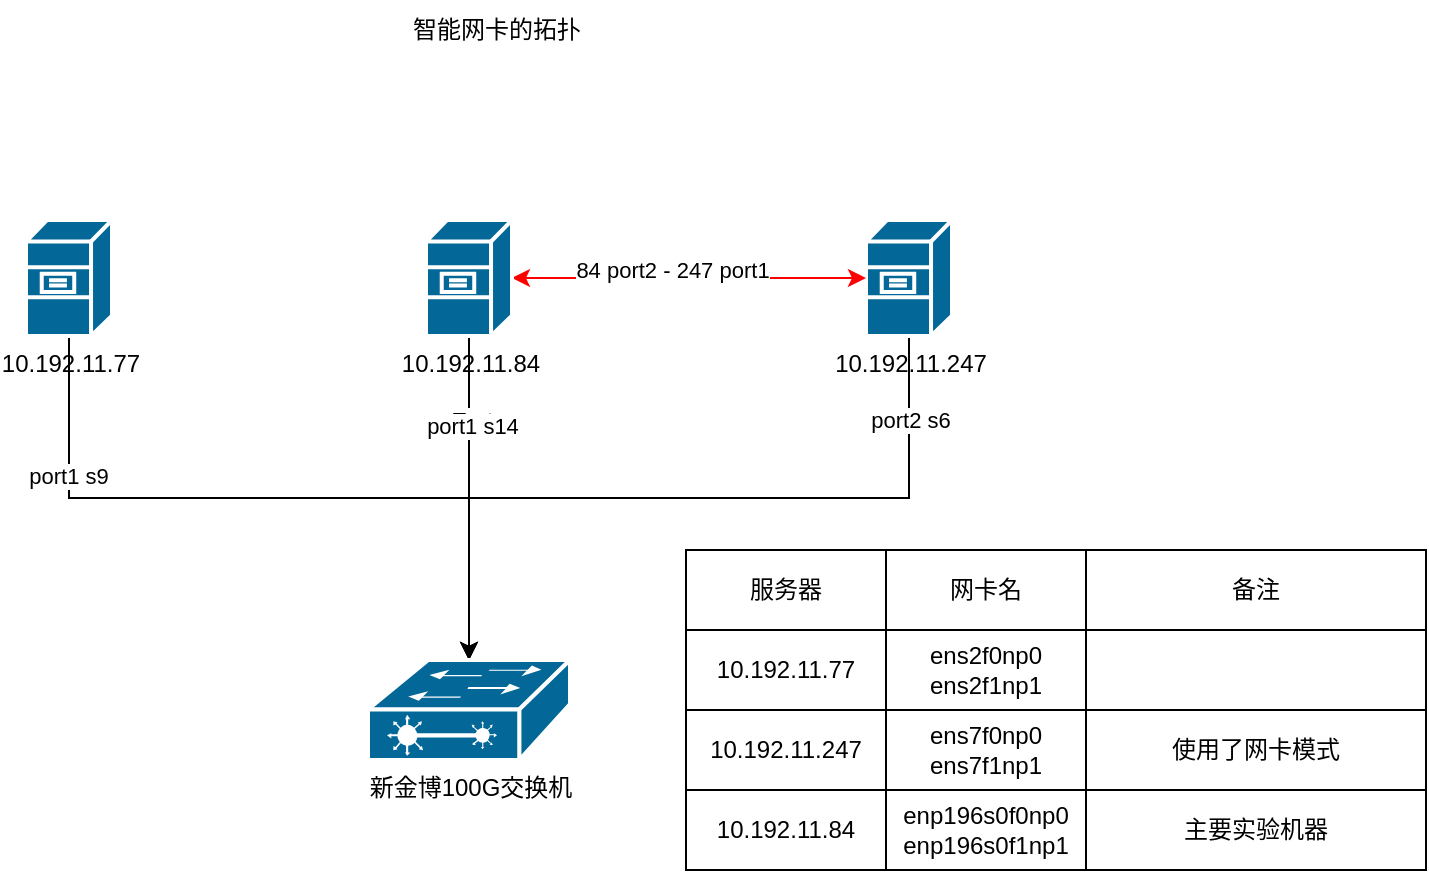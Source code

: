 <mxfile version="21.6.9" type="github">
  <diagram name="第 1 页" id="FCmfWpZ5whEIxyPbGNZS">
    <mxGraphModel dx="1020" dy="462" grid="1" gridSize="10" guides="1" tooltips="1" connect="1" arrows="1" fold="1" page="1" pageScale="1" pageWidth="827" pageHeight="1169" math="0" shadow="0">
      <root>
        <mxCell id="0" />
        <mxCell id="1" parent="0" />
        <mxCell id="ZADDUnvQJP96VwfUDvQW-6" style="edgeStyle=orthogonalEdgeStyle;rounded=0;orthogonalLoop=1;jettySize=auto;html=1;exitX=0.5;exitY=1;exitDx=0;exitDy=0;exitPerimeter=0;" parent="1" source="ZADDUnvQJP96VwfUDvQW-1" target="ZADDUnvQJP96VwfUDvQW-5" edge="1">
          <mxGeometry relative="1" as="geometry" />
        </mxCell>
        <mxCell id="1vBVMhxvRLJurlo1liPz-3" value="port1 s9" style="edgeLabel;html=1;align=center;verticalAlign=middle;resizable=0;points=[];" parent="ZADDUnvQJP96VwfUDvQW-6" vertex="1" connectable="0">
          <mxGeometry x="-0.619" y="-1" relative="1" as="geometry">
            <mxPoint y="1" as="offset" />
          </mxGeometry>
        </mxCell>
        <mxCell id="ZADDUnvQJP96VwfUDvQW-1" value="10.192.11.77&lt;br&gt;" style="shape=mxgraph.cisco.servers.file_server;sketch=0;html=1;pointerEvents=1;dashed=0;fillColor=#036897;strokeColor=#ffffff;strokeWidth=2;verticalLabelPosition=bottom;verticalAlign=top;align=center;outlineConnect=0;" parent="1" vertex="1">
          <mxGeometry x="80" y="260" width="43" height="58" as="geometry" />
        </mxCell>
        <mxCell id="ZADDUnvQJP96VwfUDvQW-8" style="edgeStyle=orthogonalEdgeStyle;rounded=0;orthogonalLoop=1;jettySize=auto;html=1;exitX=0.5;exitY=1;exitDx=0;exitDy=0;exitPerimeter=0;entryX=0.5;entryY=0;entryDx=0;entryDy=0;entryPerimeter=0;" parent="1" source="ZADDUnvQJP96VwfUDvQW-2" target="ZADDUnvQJP96VwfUDvQW-5" edge="1">
          <mxGeometry relative="1" as="geometry" />
        </mxCell>
        <mxCell id="1vBVMhxvRLJurlo1liPz-5" value="port2 s6" style="edgeLabel;html=1;align=center;verticalAlign=middle;resizable=0;points=[];" parent="ZADDUnvQJP96VwfUDvQW-8" vertex="1" connectable="0">
          <mxGeometry x="-0.783" relative="1" as="geometry">
            <mxPoint as="offset" />
          </mxGeometry>
        </mxCell>
        <mxCell id="ZADDUnvQJP96VwfUDvQW-2" value="10.192.11.247" style="shape=mxgraph.cisco.servers.file_server;sketch=0;html=1;pointerEvents=1;dashed=0;fillColor=#036897;strokeColor=#ffffff;strokeWidth=2;verticalLabelPosition=bottom;verticalAlign=top;align=center;outlineConnect=0;" parent="1" vertex="1">
          <mxGeometry x="500" y="260" width="43" height="58" as="geometry" />
        </mxCell>
        <mxCell id="ZADDUnvQJP96VwfUDvQW-7" style="edgeStyle=orthogonalEdgeStyle;rounded=0;orthogonalLoop=1;jettySize=auto;html=1;exitX=0.5;exitY=1;exitDx=0;exitDy=0;exitPerimeter=0;entryX=0.5;entryY=0;entryDx=0;entryDy=0;entryPerimeter=0;" parent="1" source="ZADDUnvQJP96VwfUDvQW-3" target="ZADDUnvQJP96VwfUDvQW-5" edge="1">
          <mxGeometry relative="1" as="geometry" />
        </mxCell>
        <mxCell id="ZADDUnvQJP96VwfUDvQW-9" value="Text" style="edgeLabel;html=1;align=center;verticalAlign=middle;resizable=0;points=[];" parent="ZADDUnvQJP96VwfUDvQW-7" vertex="1" connectable="0">
          <mxGeometry x="-0.481" y="1" relative="1" as="geometry">
            <mxPoint as="offset" />
          </mxGeometry>
        </mxCell>
        <mxCell id="1vBVMhxvRLJurlo1liPz-4" value="port1 s14" style="edgeLabel;html=1;align=center;verticalAlign=middle;resizable=0;points=[];" parent="ZADDUnvQJP96VwfUDvQW-7" vertex="1" connectable="0">
          <mxGeometry x="-0.463" y="1" relative="1" as="geometry">
            <mxPoint y="1" as="offset" />
          </mxGeometry>
        </mxCell>
        <mxCell id="1vBVMhxvRLJurlo1liPz-1" style="edgeStyle=orthogonalEdgeStyle;rounded=0;orthogonalLoop=1;jettySize=auto;html=1;exitX=1;exitY=0.5;exitDx=0;exitDy=0;exitPerimeter=0;entryX=0;entryY=0.5;entryDx=0;entryDy=0;entryPerimeter=0;strokeColor=#FF0000;startArrow=classic;startFill=1;" parent="1" source="ZADDUnvQJP96VwfUDvQW-3" target="ZADDUnvQJP96VwfUDvQW-2" edge="1">
          <mxGeometry relative="1" as="geometry" />
        </mxCell>
        <mxCell id="1vBVMhxvRLJurlo1liPz-2" value="84 port2 - 247 port1" style="edgeLabel;html=1;align=center;verticalAlign=middle;resizable=0;points=[];" parent="1vBVMhxvRLJurlo1liPz-1" vertex="1" connectable="0">
          <mxGeometry x="-0.096" y="4" relative="1" as="geometry">
            <mxPoint as="offset" />
          </mxGeometry>
        </mxCell>
        <mxCell id="ZADDUnvQJP96VwfUDvQW-3" value="10.192.11.84" style="shape=mxgraph.cisco.servers.file_server;sketch=0;html=1;pointerEvents=1;dashed=0;fillColor=#036897;strokeColor=#ffffff;strokeWidth=2;verticalLabelPosition=bottom;verticalAlign=top;align=center;outlineConnect=0;" parent="1" vertex="1">
          <mxGeometry x="280" y="260" width="43" height="58" as="geometry" />
        </mxCell>
        <mxCell id="ZADDUnvQJP96VwfUDvQW-4" value="智能网卡的拓扑" style="text;html=1;align=center;verticalAlign=middle;resizable=0;points=[];autosize=1;strokeColor=none;fillColor=none;" parent="1" vertex="1">
          <mxGeometry x="260" y="150" width="110" height="30" as="geometry" />
        </mxCell>
        <mxCell id="ZADDUnvQJP96VwfUDvQW-5" value="新金博100G交换机" style="shape=mxgraph.cisco.switches.layer_2_remote_switch;sketch=0;html=1;pointerEvents=1;dashed=0;fillColor=#036897;strokeColor=#ffffff;strokeWidth=2;verticalLabelPosition=bottom;verticalAlign=top;align=center;outlineConnect=0;" parent="1" vertex="1">
          <mxGeometry x="251" y="480" width="101" height="50" as="geometry" />
        </mxCell>
        <mxCell id="cGX6-xEVTuSWyRXUT2hf-2" value="" style="shape=table;startSize=0;container=1;collapsible=0;childLayout=tableLayout;" parent="1" vertex="1">
          <mxGeometry x="410" y="425" width="370" height="160" as="geometry" />
        </mxCell>
        <mxCell id="cGX6-xEVTuSWyRXUT2hf-3" value="" style="shape=tableRow;horizontal=0;startSize=0;swimlaneHead=0;swimlaneBody=0;strokeColor=inherit;top=0;left=0;bottom=0;right=0;collapsible=0;dropTarget=0;fillColor=none;points=[[0,0.5],[1,0.5]];portConstraint=eastwest;" parent="cGX6-xEVTuSWyRXUT2hf-2" vertex="1">
          <mxGeometry width="370" height="40" as="geometry" />
        </mxCell>
        <mxCell id="cGX6-xEVTuSWyRXUT2hf-4" value="服务器" style="shape=partialRectangle;html=1;whiteSpace=wrap;connectable=0;strokeColor=inherit;overflow=hidden;fillColor=none;top=0;left=0;bottom=0;right=0;pointerEvents=1;" parent="cGX6-xEVTuSWyRXUT2hf-3" vertex="1">
          <mxGeometry width="100" height="40" as="geometry">
            <mxRectangle width="100" height="40" as="alternateBounds" />
          </mxGeometry>
        </mxCell>
        <mxCell id="cGX6-xEVTuSWyRXUT2hf-5" value="网卡名" style="shape=partialRectangle;html=1;whiteSpace=wrap;connectable=0;strokeColor=inherit;overflow=hidden;fillColor=none;top=0;left=0;bottom=0;right=0;pointerEvents=1;" parent="cGX6-xEVTuSWyRXUT2hf-3" vertex="1">
          <mxGeometry x="100" width="100" height="40" as="geometry">
            <mxRectangle width="100" height="40" as="alternateBounds" />
          </mxGeometry>
        </mxCell>
        <mxCell id="cGX6-xEVTuSWyRXUT2hf-6" value="备注" style="shape=partialRectangle;html=1;whiteSpace=wrap;connectable=0;strokeColor=inherit;overflow=hidden;fillColor=none;top=0;left=0;bottom=0;right=0;pointerEvents=1;" parent="cGX6-xEVTuSWyRXUT2hf-3" vertex="1">
          <mxGeometry x="200" width="170" height="40" as="geometry">
            <mxRectangle width="170" height="40" as="alternateBounds" />
          </mxGeometry>
        </mxCell>
        <mxCell id="cGX6-xEVTuSWyRXUT2hf-7" value="" style="shape=tableRow;horizontal=0;startSize=0;swimlaneHead=0;swimlaneBody=0;strokeColor=inherit;top=0;left=0;bottom=0;right=0;collapsible=0;dropTarget=0;fillColor=none;points=[[0,0.5],[1,0.5]];portConstraint=eastwest;" parent="cGX6-xEVTuSWyRXUT2hf-2" vertex="1">
          <mxGeometry y="40" width="370" height="40" as="geometry" />
        </mxCell>
        <mxCell id="cGX6-xEVTuSWyRXUT2hf-8" value="10.192.11.77" style="shape=partialRectangle;html=1;whiteSpace=wrap;connectable=0;strokeColor=inherit;overflow=hidden;fillColor=none;top=0;left=0;bottom=0;right=0;pointerEvents=1;" parent="cGX6-xEVTuSWyRXUT2hf-7" vertex="1">
          <mxGeometry width="100" height="40" as="geometry">
            <mxRectangle width="100" height="40" as="alternateBounds" />
          </mxGeometry>
        </mxCell>
        <mxCell id="cGX6-xEVTuSWyRXUT2hf-9" value="ens2f0np0&lt;br&gt;ens2f1np1" style="shape=partialRectangle;html=1;whiteSpace=wrap;connectable=0;strokeColor=inherit;overflow=hidden;fillColor=none;top=0;left=0;bottom=0;right=0;pointerEvents=1;" parent="cGX6-xEVTuSWyRXUT2hf-7" vertex="1">
          <mxGeometry x="100" width="100" height="40" as="geometry">
            <mxRectangle width="100" height="40" as="alternateBounds" />
          </mxGeometry>
        </mxCell>
        <mxCell id="cGX6-xEVTuSWyRXUT2hf-10" value="" style="shape=partialRectangle;html=1;whiteSpace=wrap;connectable=0;strokeColor=inherit;overflow=hidden;fillColor=none;top=0;left=0;bottom=0;right=0;pointerEvents=1;" parent="cGX6-xEVTuSWyRXUT2hf-7" vertex="1">
          <mxGeometry x="200" width="170" height="40" as="geometry">
            <mxRectangle width="170" height="40" as="alternateBounds" />
          </mxGeometry>
        </mxCell>
        <mxCell id="cGX6-xEVTuSWyRXUT2hf-11" value="" style="shape=tableRow;horizontal=0;startSize=0;swimlaneHead=0;swimlaneBody=0;strokeColor=inherit;top=0;left=0;bottom=0;right=0;collapsible=0;dropTarget=0;fillColor=none;points=[[0,0.5],[1,0.5]];portConstraint=eastwest;" parent="cGX6-xEVTuSWyRXUT2hf-2" vertex="1">
          <mxGeometry y="80" width="370" height="40" as="geometry" />
        </mxCell>
        <mxCell id="cGX6-xEVTuSWyRXUT2hf-12" value="10.192.11.247" style="shape=partialRectangle;html=1;whiteSpace=wrap;connectable=0;strokeColor=inherit;overflow=hidden;fillColor=none;top=0;left=0;bottom=0;right=0;pointerEvents=1;" parent="cGX6-xEVTuSWyRXUT2hf-11" vertex="1">
          <mxGeometry width="100" height="40" as="geometry">
            <mxRectangle width="100" height="40" as="alternateBounds" />
          </mxGeometry>
        </mxCell>
        <mxCell id="cGX6-xEVTuSWyRXUT2hf-13" value="ens7f0np0&lt;br&gt;ens7f1np1" style="shape=partialRectangle;html=1;whiteSpace=wrap;connectable=0;strokeColor=inherit;overflow=hidden;fillColor=none;top=0;left=0;bottom=0;right=0;pointerEvents=1;" parent="cGX6-xEVTuSWyRXUT2hf-11" vertex="1">
          <mxGeometry x="100" width="100" height="40" as="geometry">
            <mxRectangle width="100" height="40" as="alternateBounds" />
          </mxGeometry>
        </mxCell>
        <mxCell id="cGX6-xEVTuSWyRXUT2hf-14" value="使用了网卡模式" style="shape=partialRectangle;html=1;whiteSpace=wrap;connectable=0;strokeColor=inherit;overflow=hidden;fillColor=none;top=0;left=0;bottom=0;right=0;pointerEvents=1;" parent="cGX6-xEVTuSWyRXUT2hf-11" vertex="1">
          <mxGeometry x="200" width="170" height="40" as="geometry">
            <mxRectangle width="170" height="40" as="alternateBounds" />
          </mxGeometry>
        </mxCell>
        <mxCell id="cGX6-xEVTuSWyRXUT2hf-15" style="shape=tableRow;horizontal=0;startSize=0;swimlaneHead=0;swimlaneBody=0;strokeColor=inherit;top=0;left=0;bottom=0;right=0;collapsible=0;dropTarget=0;fillColor=none;points=[[0,0.5],[1,0.5]];portConstraint=eastwest;" parent="cGX6-xEVTuSWyRXUT2hf-2" vertex="1">
          <mxGeometry y="120" width="370" height="40" as="geometry" />
        </mxCell>
        <mxCell id="cGX6-xEVTuSWyRXUT2hf-16" value="10.192.11.84" style="shape=partialRectangle;html=1;whiteSpace=wrap;connectable=0;strokeColor=inherit;overflow=hidden;fillColor=none;top=0;left=0;bottom=0;right=0;pointerEvents=1;" parent="cGX6-xEVTuSWyRXUT2hf-15" vertex="1">
          <mxGeometry width="100" height="40" as="geometry">
            <mxRectangle width="100" height="40" as="alternateBounds" />
          </mxGeometry>
        </mxCell>
        <mxCell id="cGX6-xEVTuSWyRXUT2hf-17" value="enp196s0f0np0&lt;br&gt;enp196s0f1np1" style="shape=partialRectangle;html=1;whiteSpace=wrap;connectable=0;strokeColor=inherit;overflow=hidden;fillColor=none;top=0;left=0;bottom=0;right=0;pointerEvents=1;" parent="cGX6-xEVTuSWyRXUT2hf-15" vertex="1">
          <mxGeometry x="100" width="100" height="40" as="geometry">
            <mxRectangle width="100" height="40" as="alternateBounds" />
          </mxGeometry>
        </mxCell>
        <mxCell id="cGX6-xEVTuSWyRXUT2hf-18" value="主要实验机器" style="shape=partialRectangle;html=1;whiteSpace=wrap;connectable=0;strokeColor=inherit;overflow=hidden;fillColor=none;top=0;left=0;bottom=0;right=0;pointerEvents=1;" parent="cGX6-xEVTuSWyRXUT2hf-15" vertex="1">
          <mxGeometry x="200" width="170" height="40" as="geometry">
            <mxRectangle width="170" height="40" as="alternateBounds" />
          </mxGeometry>
        </mxCell>
      </root>
    </mxGraphModel>
  </diagram>
</mxfile>
